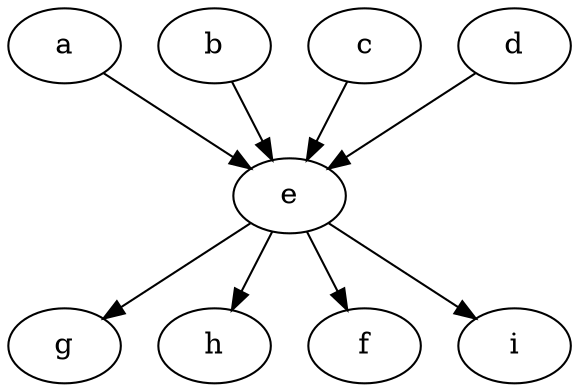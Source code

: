 digraph "outputmanyedge" {
a [ Weight=7, Start =0, Processor =1];
b [ Weight=5, Start =7, Processor =1];
c [ Weight=3, Start =12, Processor =1];
d [ Weight=11, Start =0, Processor =2];
e [ Weight=8, Start =15, Processor =1];
g [ Weight=9, Start =23, Processor =1];
h [ Weight=10, Start =24, Processor =2];
f [ Weight=2, Start =34, Processor =2];
i [ Weight=5, Start =32, Processor =1];
a -> e [Weight=3];
b -> e [Weight=12];
c -> e [Weight=1];
d -> e [Weight=4];
e -> f [Weight=7];
e -> g [Weight=8];
e -> h [Weight=1];
e -> i [Weight=2];
}
